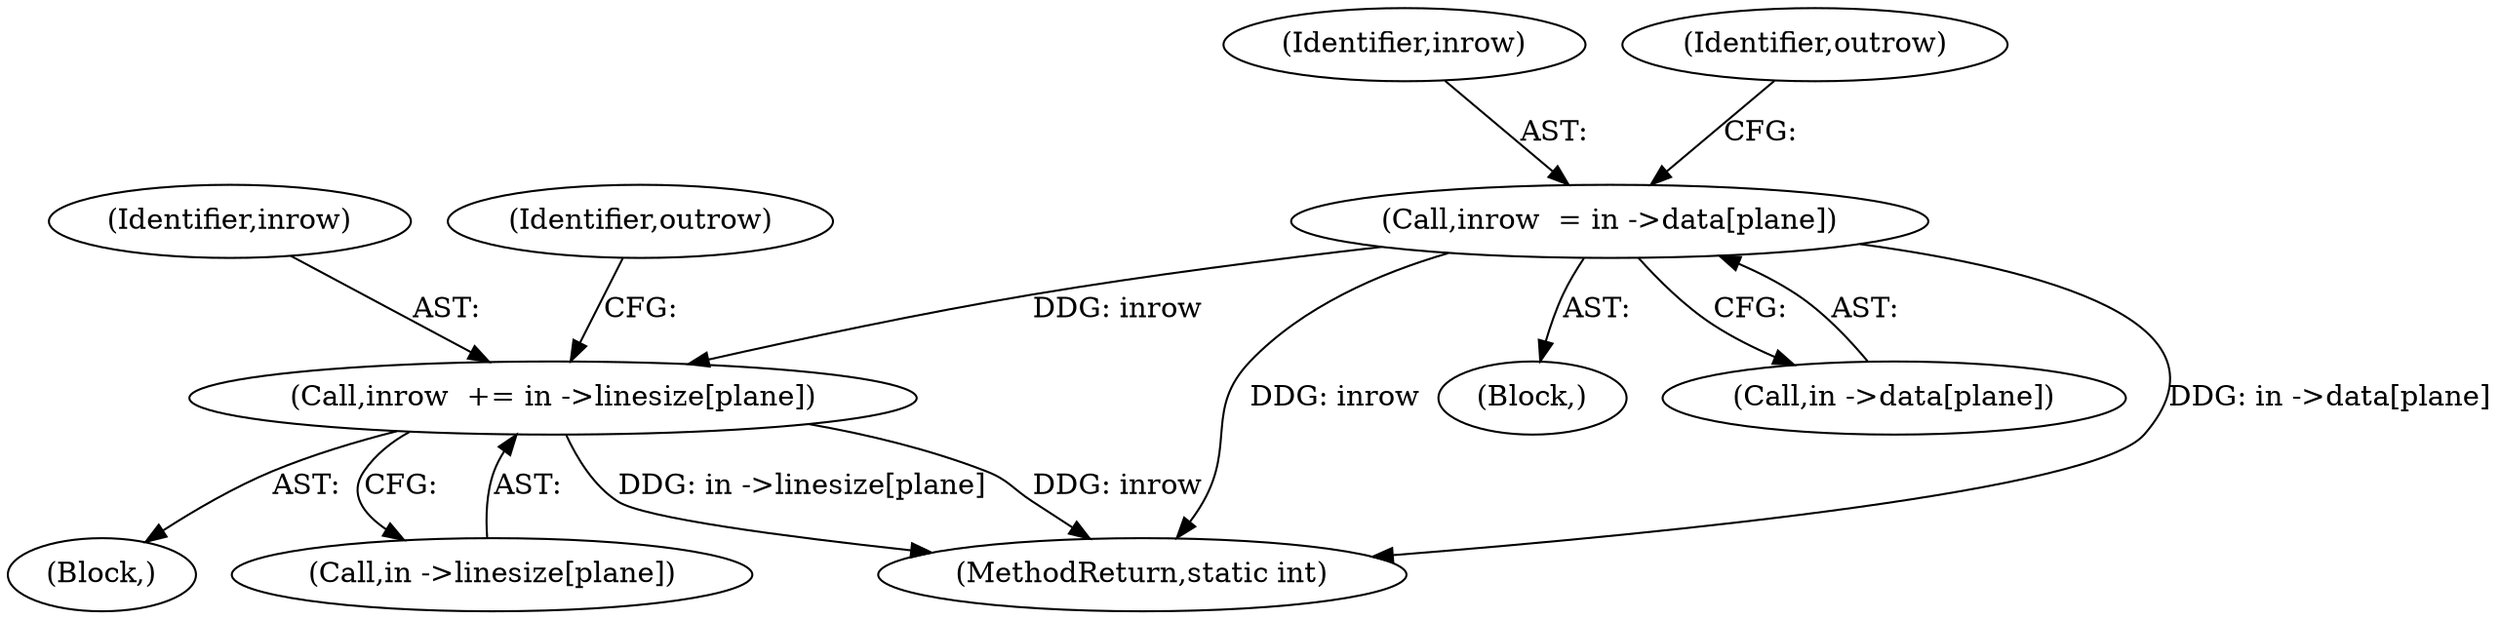 digraph "0_FFmpeg_e43a0a232dbf6d3c161823c2e07c52e76227a1bc_6@pointer" {
"1000373" [label="(Call,inrow  = in ->data[plane])"];
"1000423" [label="(Call,inrow  += in ->linesize[plane])"];
"1000374" [label="(Identifier,inrow)"];
"1000447" [label="(MethodReturn,static int)"];
"1000326" [label="(Block,)"];
"1000423" [label="(Call,inrow  += in ->linesize[plane])"];
"1000424" [label="(Identifier,inrow)"];
"1000373" [label="(Call,inrow  = in ->data[plane])"];
"1000381" [label="(Identifier,outrow)"];
"1000396" [label="(Block,)"];
"1000425" [label="(Call,in ->linesize[plane])"];
"1000431" [label="(Identifier,outrow)"];
"1000375" [label="(Call,in ->data[plane])"];
"1000373" -> "1000326"  [label="AST: "];
"1000373" -> "1000375"  [label="CFG: "];
"1000374" -> "1000373"  [label="AST: "];
"1000375" -> "1000373"  [label="AST: "];
"1000381" -> "1000373"  [label="CFG: "];
"1000373" -> "1000447"  [label="DDG: in ->data[plane]"];
"1000373" -> "1000447"  [label="DDG: inrow"];
"1000373" -> "1000423"  [label="DDG: inrow"];
"1000423" -> "1000396"  [label="AST: "];
"1000423" -> "1000425"  [label="CFG: "];
"1000424" -> "1000423"  [label="AST: "];
"1000425" -> "1000423"  [label="AST: "];
"1000431" -> "1000423"  [label="CFG: "];
"1000423" -> "1000447"  [label="DDG: in ->linesize[plane]"];
"1000423" -> "1000447"  [label="DDG: inrow"];
}
